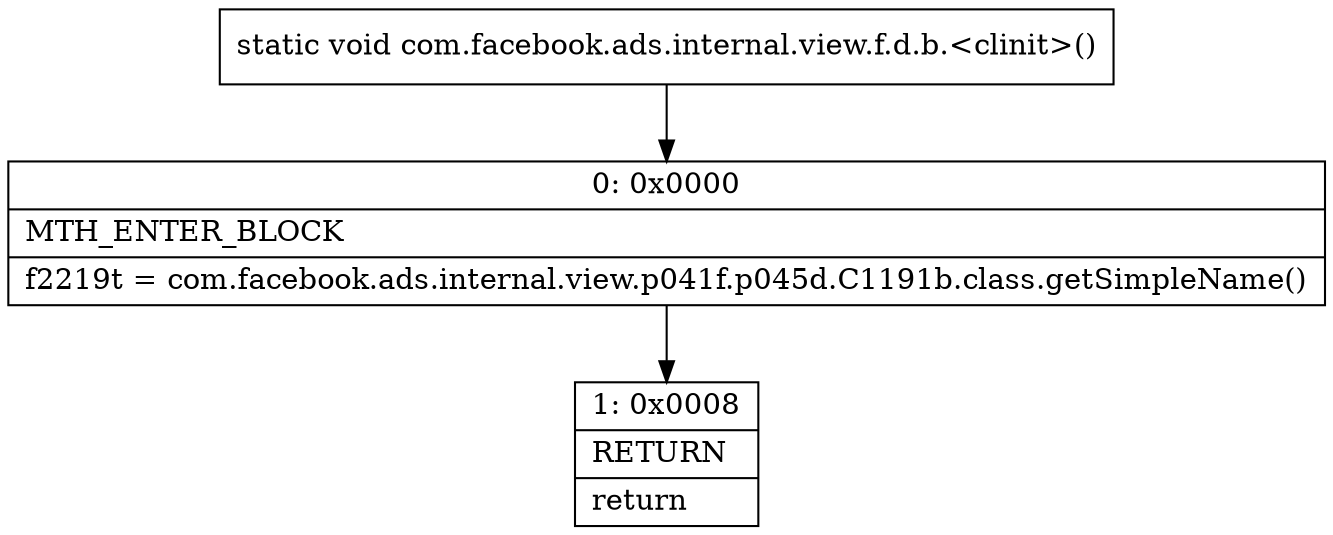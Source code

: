 digraph "CFG forcom.facebook.ads.internal.view.f.d.b.\<clinit\>()V" {
Node_0 [shape=record,label="{0\:\ 0x0000|MTH_ENTER_BLOCK\l|f2219t = com.facebook.ads.internal.view.p041f.p045d.C1191b.class.getSimpleName()\l}"];
Node_1 [shape=record,label="{1\:\ 0x0008|RETURN\l|return\l}"];
MethodNode[shape=record,label="{static void com.facebook.ads.internal.view.f.d.b.\<clinit\>() }"];
MethodNode -> Node_0;
Node_0 -> Node_1;
}

